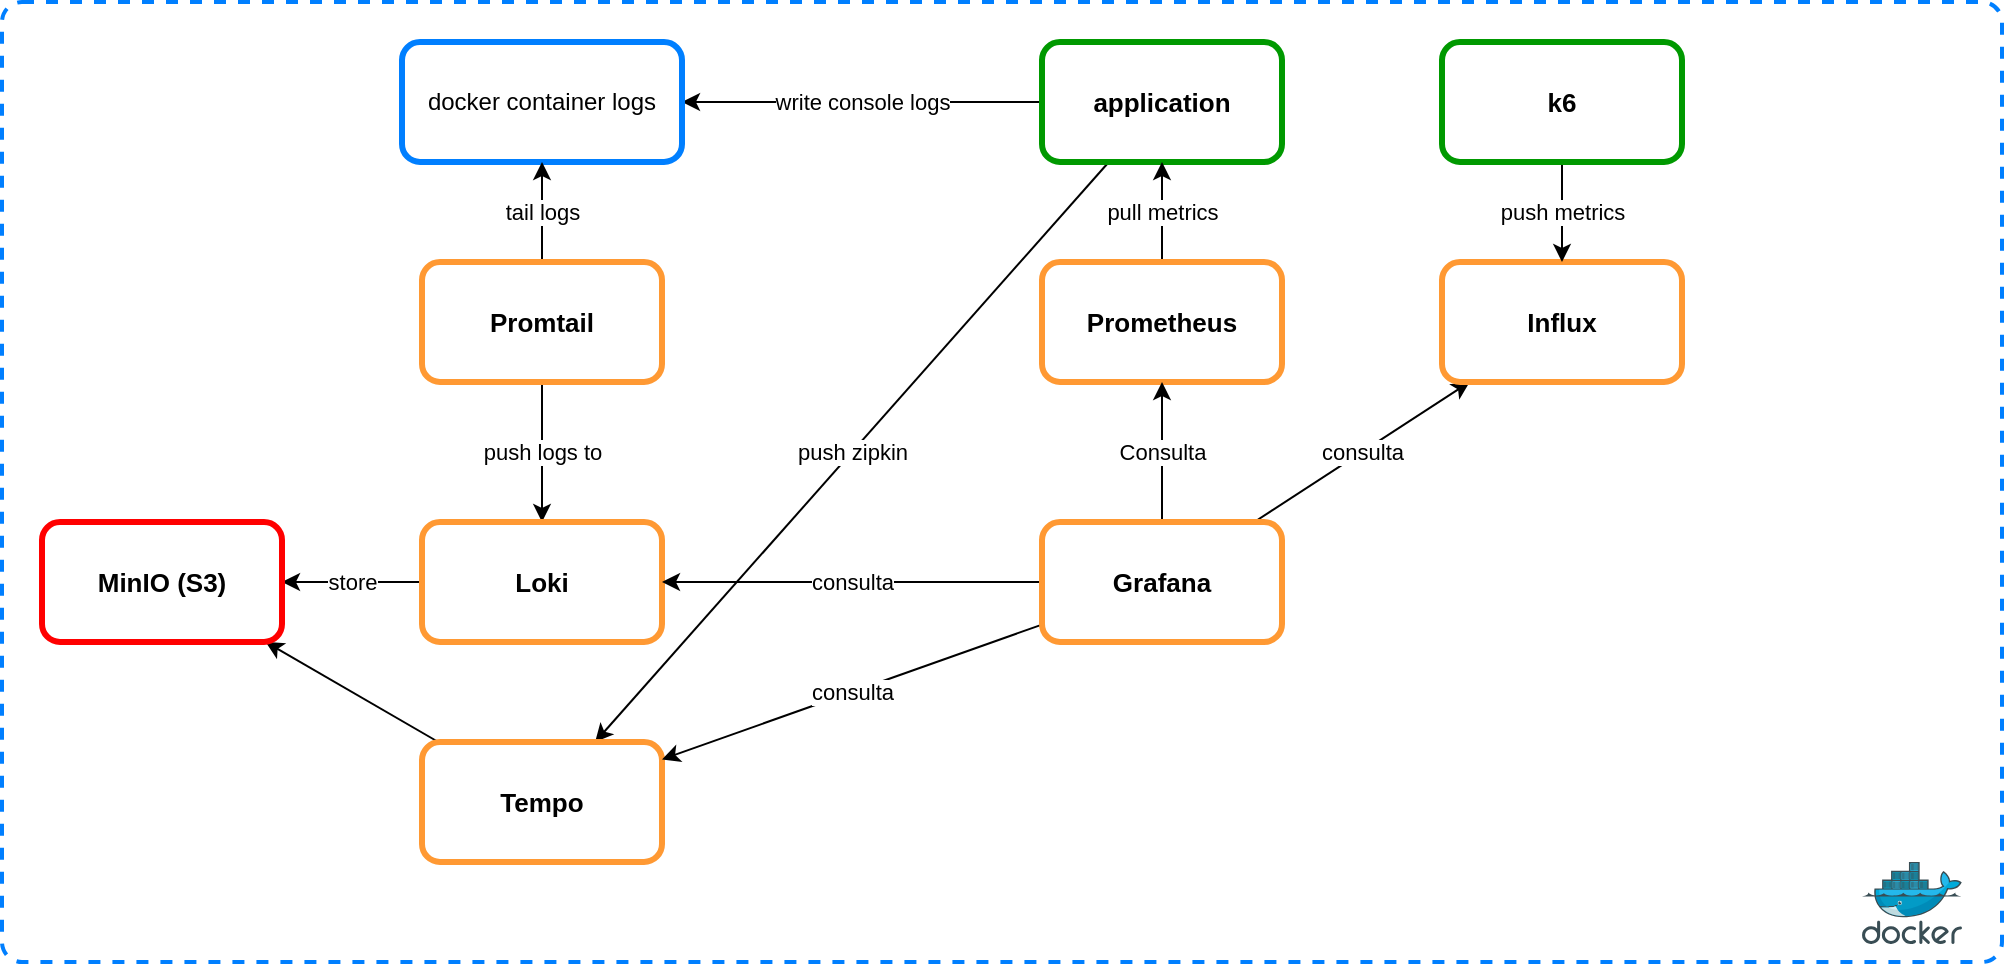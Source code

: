 <mxfile version="21.6.6" type="device">
  <diagram name="Página-1" id="Rf0BfByjWgbY5WDcs-Hc">
    <mxGraphModel dx="1434" dy="782" grid="1" gridSize="10" guides="1" tooltips="1" connect="1" arrows="1" fold="1" page="1" pageScale="1" pageWidth="827" pageHeight="1169" math="0" shadow="0">
      <root>
        <mxCell id="0" />
        <mxCell id="1" parent="0" />
        <mxCell id="9U3VWV8UqBMn_2nvTl5C-2" value="" style="html=1;align=center;verticalAlign=top;rounded=1;absoluteArcSize=1;arcSize=20;dashed=1;strokeColor=#007FFF;strokeWidth=2;" vertex="1" parent="1">
          <mxGeometry x="40" y="370" width="1000" height="480" as="geometry" />
        </mxCell>
        <mxCell id="9U3VWV8UqBMn_2nvTl5C-3" value="" style="sketch=0;aspect=fixed;html=1;points=[];align=center;image;fontSize=12;image=img/lib/mscae/Docker.svg;" vertex="1" parent="1">
          <mxGeometry x="970" y="800" width="50" height="41" as="geometry" />
        </mxCell>
        <mxCell id="9U3VWV8UqBMn_2nvTl5C-4" value="write console logs" style="edgeStyle=orthogonalEdgeStyle;rounded=0;orthogonalLoop=1;jettySize=auto;html=1;" edge="1" parent="1" source="9U3VWV8UqBMn_2nvTl5C-6" target="9U3VWV8UqBMn_2nvTl5C-7">
          <mxGeometry relative="1" as="geometry" />
        </mxCell>
        <mxCell id="9U3VWV8UqBMn_2nvTl5C-5" value="push zipkin" style="edgeStyle=none;rounded=0;orthogonalLoop=1;jettySize=auto;html=1;" edge="1" parent="1" source="9U3VWV8UqBMn_2nvTl5C-6" target="9U3VWV8UqBMn_2nvTl5C-14">
          <mxGeometry relative="1" as="geometry" />
        </mxCell>
        <mxCell id="9U3VWV8UqBMn_2nvTl5C-6" value="application" style="rounded=1;whiteSpace=wrap;html=1;fontSize=13;strokeWidth=3;strokeColor=#009900;fontStyle=1;fontColor=#000000;" vertex="1" parent="1">
          <mxGeometry x="560" y="390" width="120" height="60" as="geometry" />
        </mxCell>
        <mxCell id="9U3VWV8UqBMn_2nvTl5C-7" value="docker container logs" style="rounded=1;whiteSpace=wrap;html=1;strokeColor=#007FFF;strokeWidth=3;" vertex="1" parent="1">
          <mxGeometry x="240" y="390" width="140" height="60" as="geometry" />
        </mxCell>
        <mxCell id="9U3VWV8UqBMn_2nvTl5C-8" value="tail logs" style="rounded=0;orthogonalLoop=1;jettySize=auto;html=1;fontSize=11;" edge="1" parent="1" source="9U3VWV8UqBMn_2nvTl5C-10" target="9U3VWV8UqBMn_2nvTl5C-7">
          <mxGeometry relative="1" as="geometry" />
        </mxCell>
        <mxCell id="9U3VWV8UqBMn_2nvTl5C-9" value="push logs to" style="edgeStyle=none;rounded=0;orthogonalLoop=1;jettySize=auto;html=1;entryX=0.5;entryY=0;entryDx=0;entryDy=0;fontSize=11;fontColor=#000000;" edge="1" parent="1" source="9U3VWV8UqBMn_2nvTl5C-10" target="9U3VWV8UqBMn_2nvTl5C-12">
          <mxGeometry relative="1" as="geometry" />
        </mxCell>
        <mxCell id="9U3VWV8UqBMn_2nvTl5C-10" value="Promtail" style="rounded=1;whiteSpace=wrap;html=1;strokeColor=#FF9933;strokeWidth=3;fontSize=13;fontStyle=1" vertex="1" parent="1">
          <mxGeometry x="250" y="500" width="120" height="60" as="geometry" />
        </mxCell>
        <mxCell id="9U3VWV8UqBMn_2nvTl5C-11" value="store" style="edgeStyle=none;rounded=0;orthogonalLoop=1;jettySize=auto;html=1;fontSize=11;fontColor=#000000;" edge="1" parent="1" source="9U3VWV8UqBMn_2nvTl5C-12" target="9U3VWV8UqBMn_2nvTl5C-17">
          <mxGeometry relative="1" as="geometry" />
        </mxCell>
        <mxCell id="9U3VWV8UqBMn_2nvTl5C-12" value="Loki" style="rounded=1;whiteSpace=wrap;html=1;strokeColor=#FF9933;strokeWidth=3;fontSize=13;fontStyle=1" vertex="1" parent="1">
          <mxGeometry x="250" y="630" width="120" height="60" as="geometry" />
        </mxCell>
        <mxCell id="9U3VWV8UqBMn_2nvTl5C-13" style="rounded=0;orthogonalLoop=1;jettySize=auto;html=1;" edge="1" parent="1" source="9U3VWV8UqBMn_2nvTl5C-14" target="9U3VWV8UqBMn_2nvTl5C-17">
          <mxGeometry relative="1" as="geometry" />
        </mxCell>
        <mxCell id="9U3VWV8UqBMn_2nvTl5C-14" value="Tempo" style="rounded=1;whiteSpace=wrap;html=1;strokeColor=#FF9933;strokeWidth=3;fontSize=13;fontStyle=1" vertex="1" parent="1">
          <mxGeometry x="250" y="740" width="120" height="60" as="geometry" />
        </mxCell>
        <mxCell id="9U3VWV8UqBMn_2nvTl5C-15" value="pull metrics" style="edgeStyle=none;rounded=0;orthogonalLoop=1;jettySize=auto;html=1;fontSize=11;fontColor=#000000;" edge="1" parent="1" source="9U3VWV8UqBMn_2nvTl5C-16" target="9U3VWV8UqBMn_2nvTl5C-6">
          <mxGeometry relative="1" as="geometry" />
        </mxCell>
        <mxCell id="9U3VWV8UqBMn_2nvTl5C-16" value="Prometheus" style="rounded=1;whiteSpace=wrap;html=1;strokeColor=#FF9933;strokeWidth=3;fontSize=13;fontStyle=1" vertex="1" parent="1">
          <mxGeometry x="560" y="500" width="120" height="60" as="geometry" />
        </mxCell>
        <mxCell id="9U3VWV8UqBMn_2nvTl5C-17" value="MinIO (S3)" style="rounded=1;whiteSpace=wrap;html=1;strokeColor=#FF0000;strokeWidth=3;fontSize=13;fontStyle=1" vertex="1" parent="1">
          <mxGeometry x="60" y="630" width="120" height="60" as="geometry" />
        </mxCell>
        <mxCell id="9U3VWV8UqBMn_2nvTl5C-18" value="Consulta" style="edgeStyle=none;rounded=0;orthogonalLoop=1;jettySize=auto;html=1;fontSize=11;fontColor=#000000;" edge="1" parent="1" source="9U3VWV8UqBMn_2nvTl5C-22" target="9U3VWV8UqBMn_2nvTl5C-16">
          <mxGeometry relative="1" as="geometry" />
        </mxCell>
        <mxCell id="9U3VWV8UqBMn_2nvTl5C-19" value="consulta" style="edgeStyle=none;rounded=0;orthogonalLoop=1;jettySize=auto;html=1;fontSize=11;fontColor=#000000;" edge="1" parent="1" source="9U3VWV8UqBMn_2nvTl5C-22" target="9U3VWV8UqBMn_2nvTl5C-12">
          <mxGeometry relative="1" as="geometry" />
        </mxCell>
        <mxCell id="9U3VWV8UqBMn_2nvTl5C-20" value="consulta" style="edgeStyle=none;rounded=0;orthogonalLoop=1;jettySize=auto;html=1;fontSize=11;fontColor=#000000;" edge="1" parent="1" source="9U3VWV8UqBMn_2nvTl5C-22" target="9U3VWV8UqBMn_2nvTl5C-23">
          <mxGeometry relative="1" as="geometry" />
        </mxCell>
        <mxCell id="9U3VWV8UqBMn_2nvTl5C-21" value="consulta" style="edgeStyle=none;rounded=0;orthogonalLoop=1;jettySize=auto;html=1;fontSize=11;fontColor=#000000;" edge="1" parent="1" source="9U3VWV8UqBMn_2nvTl5C-22" target="9U3VWV8UqBMn_2nvTl5C-14">
          <mxGeometry relative="1" as="geometry" />
        </mxCell>
        <mxCell id="9U3VWV8UqBMn_2nvTl5C-22" value="Grafana" style="rounded=1;whiteSpace=wrap;html=1;strokeColor=#FF9933;strokeWidth=3;fontSize=13;fontStyle=1" vertex="1" parent="1">
          <mxGeometry x="560" y="630" width="120" height="60" as="geometry" />
        </mxCell>
        <mxCell id="9U3VWV8UqBMn_2nvTl5C-23" value="Influx" style="rounded=1;whiteSpace=wrap;html=1;strokeColor=#FF9933;strokeWidth=3;fontSize=13;fontStyle=1" vertex="1" parent="1">
          <mxGeometry x="760" y="500" width="120" height="60" as="geometry" />
        </mxCell>
        <mxCell id="9U3VWV8UqBMn_2nvTl5C-24" value="push metrics" style="edgeStyle=none;rounded=0;orthogonalLoop=1;jettySize=auto;html=1;fontSize=11;fontColor=#000000;" edge="1" parent="1" source="9U3VWV8UqBMn_2nvTl5C-25" target="9U3VWV8UqBMn_2nvTl5C-23">
          <mxGeometry relative="1" as="geometry" />
        </mxCell>
        <mxCell id="9U3VWV8UqBMn_2nvTl5C-25" value="k6" style="rounded=1;whiteSpace=wrap;html=1;fontSize=13;strokeWidth=3;strokeColor=#009900;fontStyle=1;fontColor=#000000;" vertex="1" parent="1">
          <mxGeometry x="760" y="390" width="120" height="60" as="geometry" />
        </mxCell>
      </root>
    </mxGraphModel>
  </diagram>
</mxfile>
